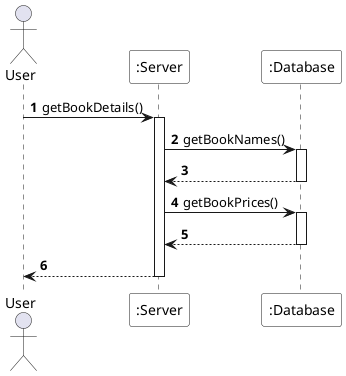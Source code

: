 @startuml
'https://plantuml.com/sequence-diagram
skinparam shadowing false
skinparam ParticipantBackgroundColor white

autonumber
autoactivate on

Actor User
User -> ":Server": getBookDetails()
":Server" -> ":Database": getBookNames()
":Database" --> ":Server"
":Server" -> ":Database": getBookPrices()
":Database" --> ":Server"
":Server" --> User
@enduml